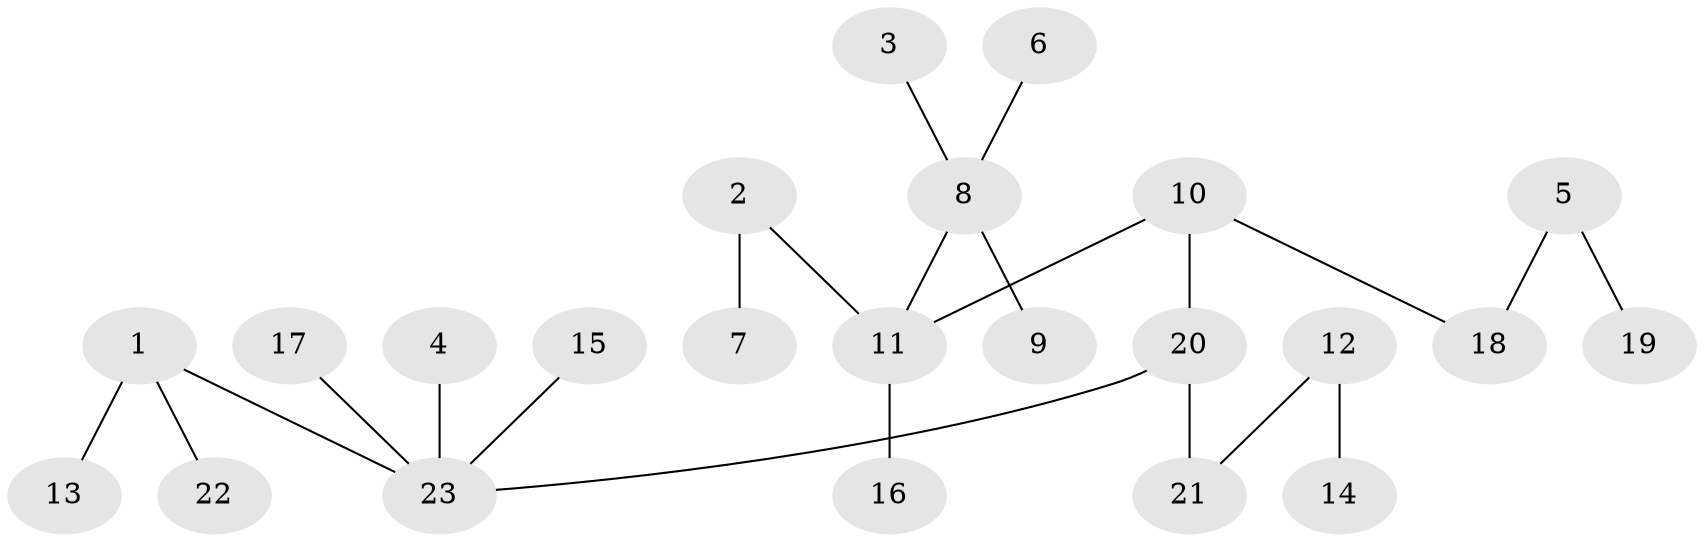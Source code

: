 // original degree distribution, {5: 0.013157894736842105, 4: 0.09210526315789473, 8: 0.013157894736842105, 3: 0.13157894736842105, 1: 0.5657894736842105, 6: 0.02631578947368421, 2: 0.15789473684210525}
// Generated by graph-tools (version 1.1) at 2025/37/03/04/25 23:37:25]
// undirected, 23 vertices, 22 edges
graph export_dot {
  node [color=gray90,style=filled];
  1;
  2;
  3;
  4;
  5;
  6;
  7;
  8;
  9;
  10;
  11;
  12;
  13;
  14;
  15;
  16;
  17;
  18;
  19;
  20;
  21;
  22;
  23;
  1 -- 13 [weight=1.0];
  1 -- 22 [weight=1.0];
  1 -- 23 [weight=1.0];
  2 -- 7 [weight=1.0];
  2 -- 11 [weight=1.0];
  3 -- 8 [weight=1.0];
  4 -- 23 [weight=1.0];
  5 -- 18 [weight=1.0];
  5 -- 19 [weight=1.0];
  6 -- 8 [weight=1.0];
  8 -- 9 [weight=1.0];
  8 -- 11 [weight=1.0];
  10 -- 11 [weight=1.0];
  10 -- 18 [weight=1.0];
  10 -- 20 [weight=1.0];
  11 -- 16 [weight=1.0];
  12 -- 14 [weight=1.0];
  12 -- 21 [weight=1.0];
  15 -- 23 [weight=1.0];
  17 -- 23 [weight=1.0];
  20 -- 21 [weight=1.0];
  20 -- 23 [weight=1.0];
}
